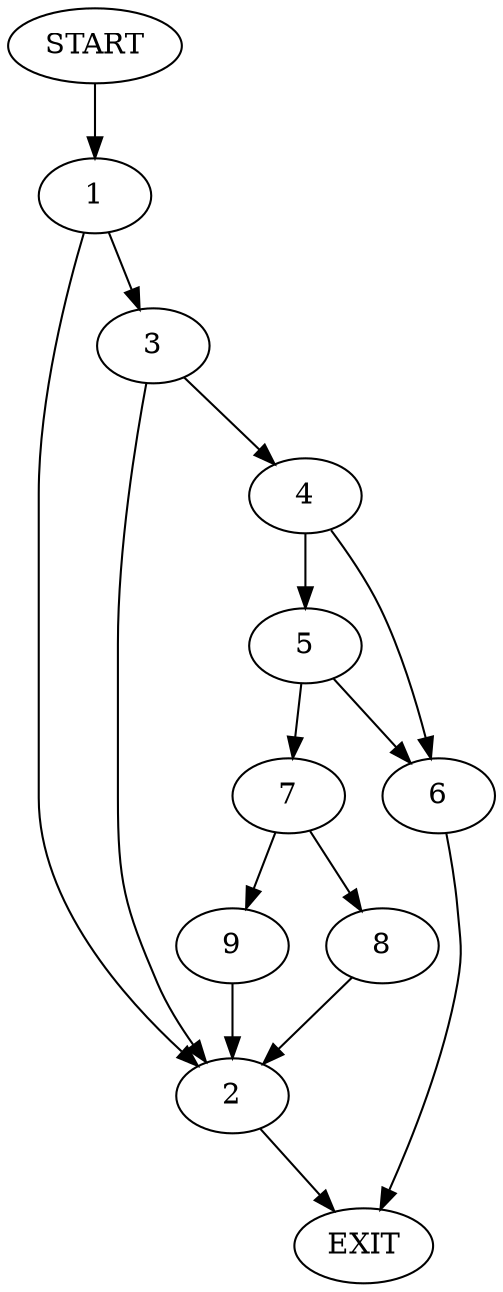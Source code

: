 digraph {
0 [label="START"]
10 [label="EXIT"]
0 -> 1
1 -> 2
1 -> 3
3 -> 4
3 -> 2
2 -> 10
4 -> 5
4 -> 6
5 -> 7
5 -> 6
6 -> 10
7 -> 8
7 -> 9
9 -> 2
8 -> 2
}
